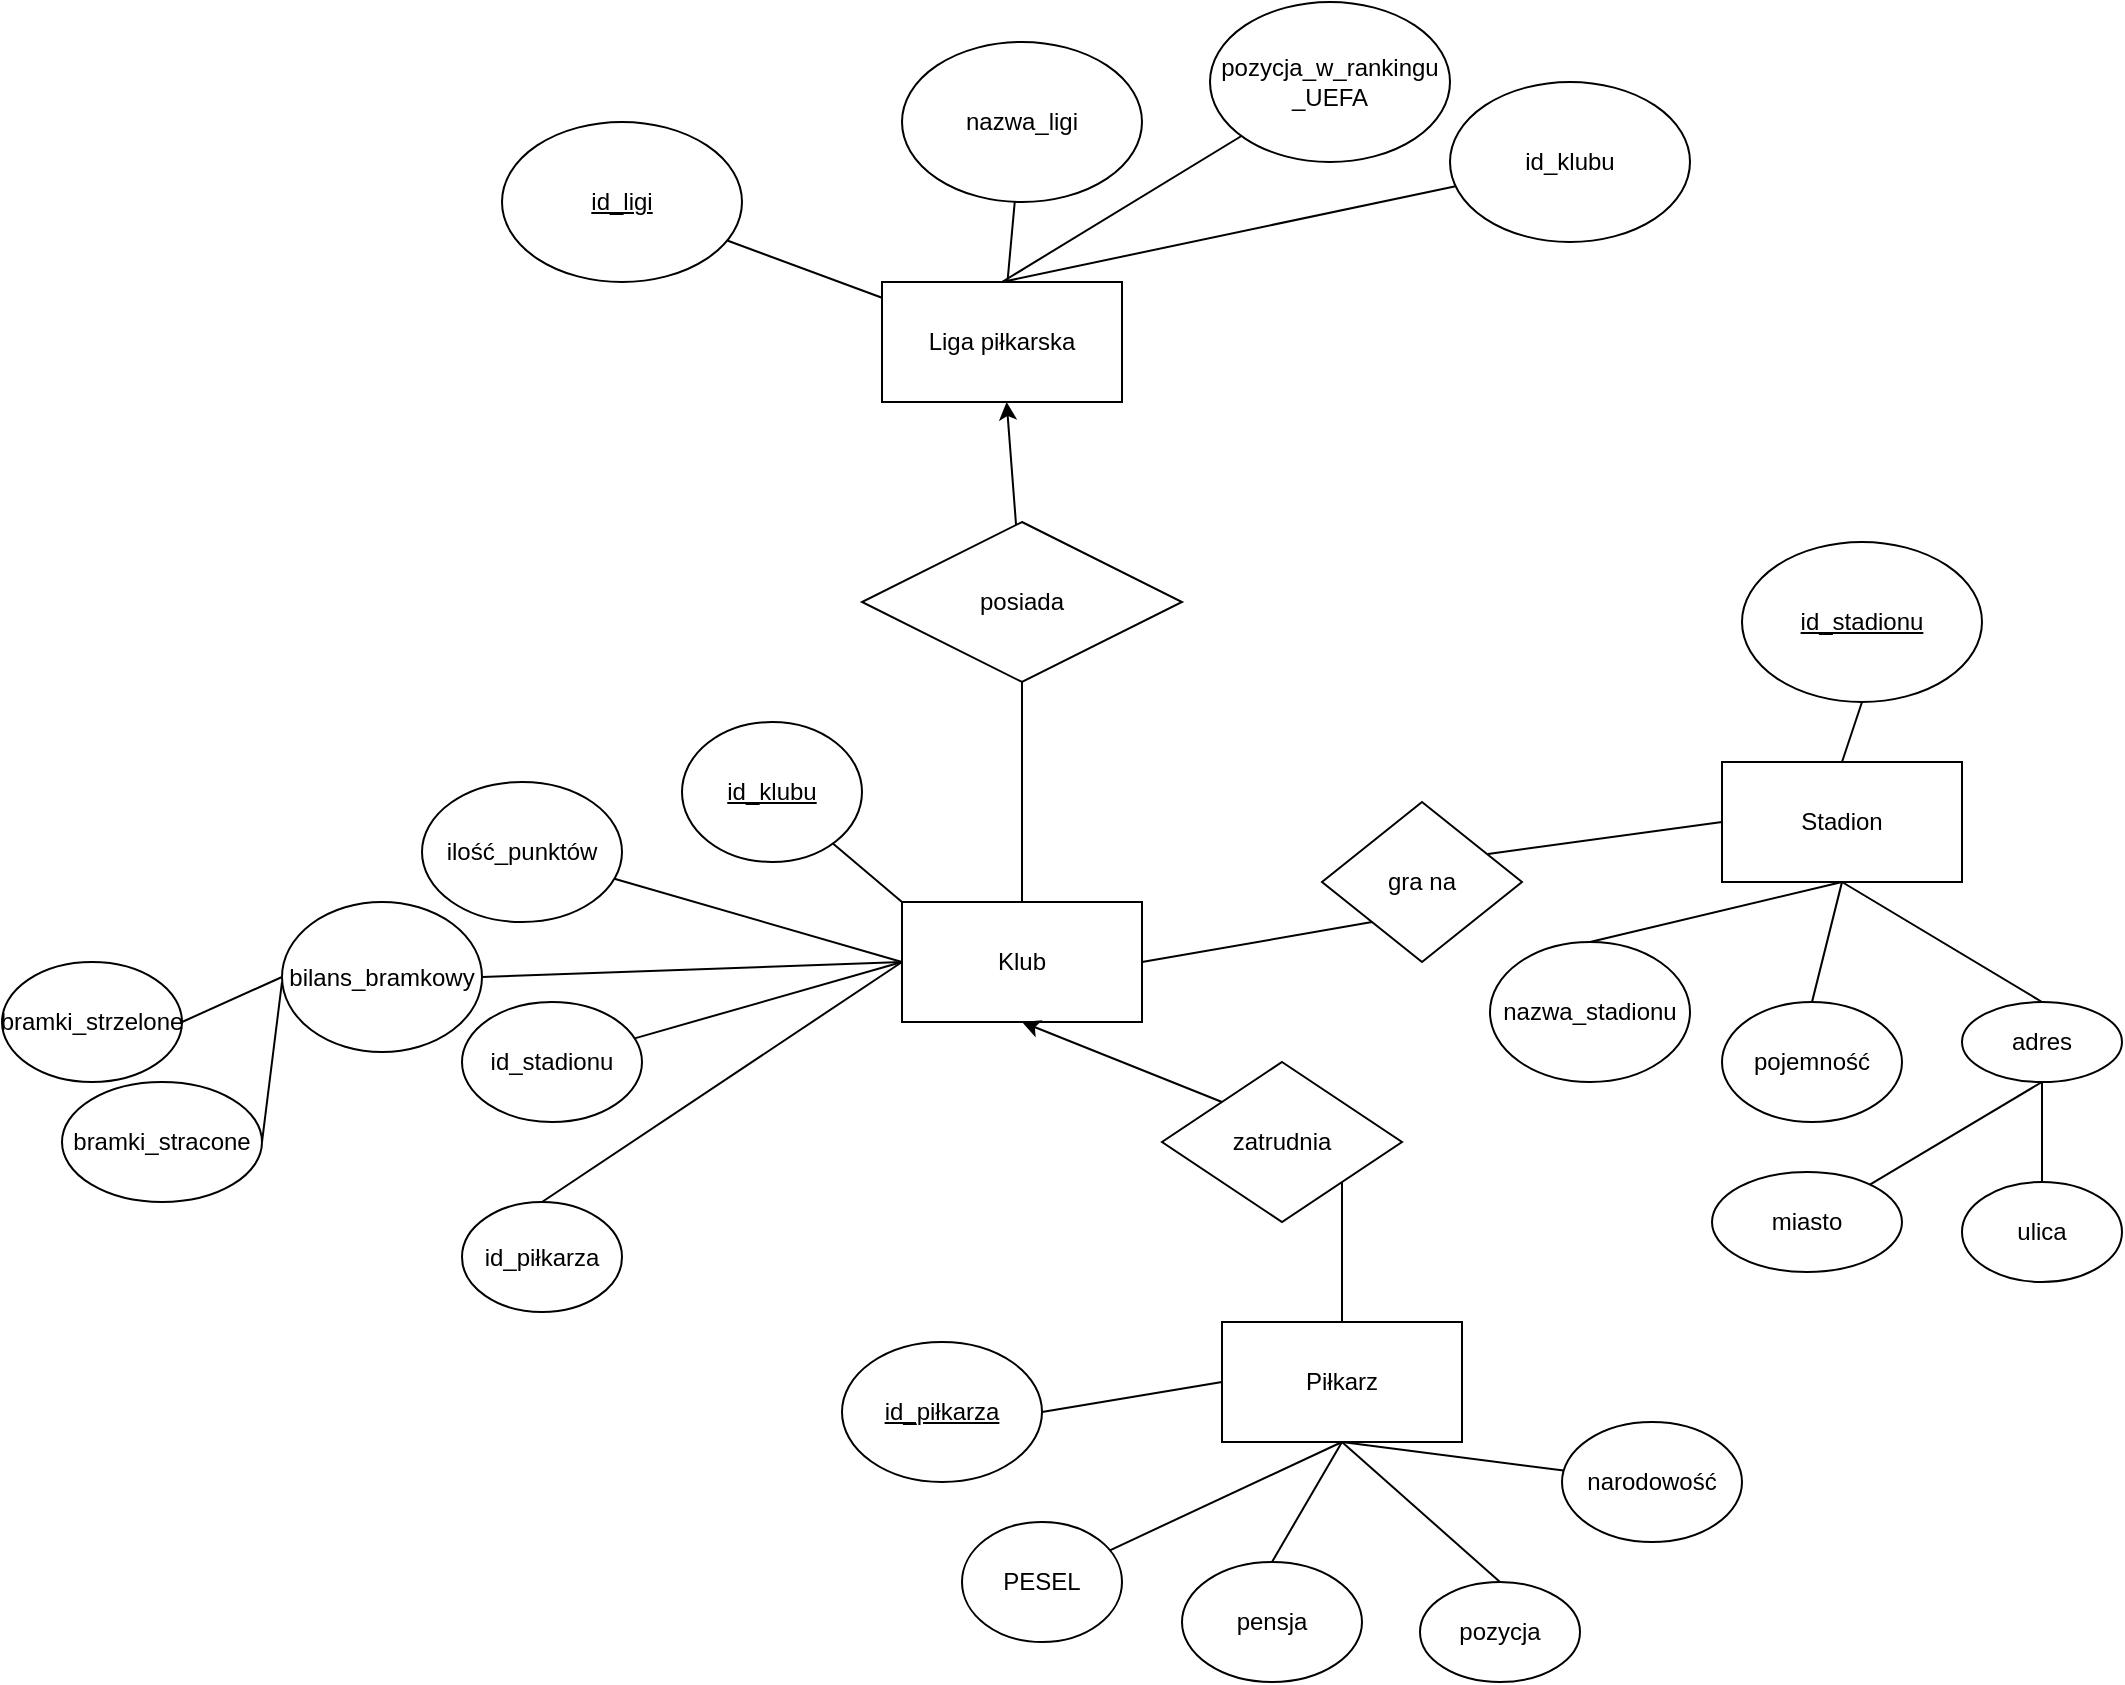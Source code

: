 <mxfile version="12.9.12" type="github"><diagram id="5ONKnq-ZMFjKj-VnmvR9" name="Page-1"><mxGraphModel dx="2009" dy="732" grid="1" gridSize="10" guides="1" tooltips="1" connect="1" arrows="1" fold="1" page="1" pageScale="1" pageWidth="827" pageHeight="1169" math="0" shadow="0"><root><mxCell id="0"/><mxCell id="1" parent="0"/><mxCell id="h5Q6pIqiVLVkdmSP8fmn-1" value="Liga piłkarska" style="rounded=0;whiteSpace=wrap;html=1;" vertex="1" parent="1"><mxGeometry x="190" y="140" width="120" height="60" as="geometry"/></mxCell><mxCell id="h5Q6pIqiVLVkdmSP8fmn-2" value="&lt;u&gt;id_ligi&lt;/u&gt;" style="ellipse;whiteSpace=wrap;html=1;" vertex="1" parent="1"><mxGeometry y="60" width="120" height="80" as="geometry"/></mxCell><mxCell id="h5Q6pIqiVLVkdmSP8fmn-4" value="" style="endArrow=none;html=1;" edge="1" parent="1" source="h5Q6pIqiVLVkdmSP8fmn-2" target="h5Q6pIqiVLVkdmSP8fmn-1"><mxGeometry width="50" height="50" relative="1" as="geometry"><mxPoint x="390" y="450" as="sourcePoint"/><mxPoint x="440" y="400" as="targetPoint"/></mxGeometry></mxCell><mxCell id="h5Q6pIqiVLVkdmSP8fmn-5" value="Klub" style="rounded=0;whiteSpace=wrap;html=1;" vertex="1" parent="1"><mxGeometry x="200" y="450" width="120" height="60" as="geometry"/></mxCell><mxCell id="h5Q6pIqiVLVkdmSP8fmn-6" value="Piłkarz" style="rounded=0;whiteSpace=wrap;html=1;" vertex="1" parent="1"><mxGeometry x="360" y="660" width="120" height="60" as="geometry"/></mxCell><mxCell id="h5Q6pIqiVLVkdmSP8fmn-7" value="Stadion" style="rounded=0;whiteSpace=wrap;html=1;" vertex="1" parent="1"><mxGeometry x="610" y="380" width="120" height="60" as="geometry"/></mxCell><mxCell id="h5Q6pIqiVLVkdmSP8fmn-8" value="nazwa_ligi" style="ellipse;whiteSpace=wrap;html=1;" vertex="1" parent="1"><mxGeometry x="200" y="20" width="120" height="80" as="geometry"/></mxCell><mxCell id="h5Q6pIqiVLVkdmSP8fmn-9" value="pozycja_w_rankingu&lt;br&gt;_UEFA" style="ellipse;whiteSpace=wrap;html=1;" vertex="1" parent="1"><mxGeometry x="354" width="120" height="80" as="geometry"/></mxCell><mxCell id="h5Q6pIqiVLVkdmSP8fmn-10" value="" style="endArrow=none;html=1;" edge="1" parent="1" source="h5Q6pIqiVLVkdmSP8fmn-1" target="h5Q6pIqiVLVkdmSP8fmn-8"><mxGeometry width="50" height="50" relative="1" as="geometry"><mxPoint x="390" y="350" as="sourcePoint"/><mxPoint x="440" y="300" as="targetPoint"/></mxGeometry></mxCell><mxCell id="h5Q6pIqiVLVkdmSP8fmn-11" value="" style="endArrow=none;html=1;exitX=0.5;exitY=0;exitDx=0;exitDy=0;" edge="1" parent="1" source="h5Q6pIqiVLVkdmSP8fmn-1" target="h5Q6pIqiVLVkdmSP8fmn-9"><mxGeometry width="50" height="50" relative="1" as="geometry"><mxPoint x="390" y="350" as="sourcePoint"/><mxPoint x="440" y="300" as="targetPoint"/></mxGeometry></mxCell><mxCell id="h5Q6pIqiVLVkdmSP8fmn-12" value="id_klubu" style="ellipse;whiteSpace=wrap;html=1;" vertex="1" parent="1"><mxGeometry x="474" y="40" width="120" height="80" as="geometry"/></mxCell><mxCell id="h5Q6pIqiVLVkdmSP8fmn-13" value="" style="endArrow=none;html=1;exitX=0.5;exitY=0;exitDx=0;exitDy=0;" edge="1" parent="1" source="h5Q6pIqiVLVkdmSP8fmn-1" target="h5Q6pIqiVLVkdmSP8fmn-12"><mxGeometry width="50" height="50" relative="1" as="geometry"><mxPoint x="390" y="350" as="sourcePoint"/><mxPoint x="440" y="300" as="targetPoint"/></mxGeometry></mxCell><mxCell id="h5Q6pIqiVLVkdmSP8fmn-14" value="posiada" style="rhombus;whiteSpace=wrap;html=1;" vertex="1" parent="1"><mxGeometry x="180" y="260" width="160" height="80" as="geometry"/></mxCell><mxCell id="h5Q6pIqiVLVkdmSP8fmn-15" value="" style="endArrow=classic;html=1;" edge="1" parent="1" source="h5Q6pIqiVLVkdmSP8fmn-14" target="h5Q6pIqiVLVkdmSP8fmn-1"><mxGeometry width="50" height="50" relative="1" as="geometry"><mxPoint x="390" y="350" as="sourcePoint"/><mxPoint x="440" y="300" as="targetPoint"/></mxGeometry></mxCell><mxCell id="h5Q6pIqiVLVkdmSP8fmn-16" value="" style="endArrow=none;html=1;entryX=0.5;entryY=1;entryDx=0;entryDy=0;exitX=0.5;exitY=0;exitDx=0;exitDy=0;" edge="1" parent="1" source="h5Q6pIqiVLVkdmSP8fmn-5" target="h5Q6pIqiVLVkdmSP8fmn-14"><mxGeometry width="50" height="50" relative="1" as="geometry"><mxPoint x="390" y="450" as="sourcePoint"/><mxPoint x="440" y="400" as="targetPoint"/></mxGeometry></mxCell><mxCell id="h5Q6pIqiVLVkdmSP8fmn-17" value="&lt;u&gt;id_klubu&lt;/u&gt;" style="ellipse;whiteSpace=wrap;html=1;" vertex="1" parent="1"><mxGeometry x="90" y="360" width="90" height="70" as="geometry"/></mxCell><mxCell id="h5Q6pIqiVLVkdmSP8fmn-19" value="id_stadionu" style="ellipse;whiteSpace=wrap;html=1;" vertex="1" parent="1"><mxGeometry x="-20" y="500" width="90" height="60" as="geometry"/></mxCell><mxCell id="h5Q6pIqiVLVkdmSP8fmn-20" value="id_piłkarza" style="ellipse;whiteSpace=wrap;html=1;" vertex="1" parent="1"><mxGeometry x="-20" y="600" width="80" height="55" as="geometry"/></mxCell><mxCell id="h5Q6pIqiVLVkdmSP8fmn-21" value="ilość_punktów" style="ellipse;whiteSpace=wrap;html=1;" vertex="1" parent="1"><mxGeometry x="-40" y="390" width="100" height="70" as="geometry"/></mxCell><mxCell id="h5Q6pIqiVLVkdmSP8fmn-22" value="bilans_bramkowy" style="ellipse;whiteSpace=wrap;html=1;" vertex="1" parent="1"><mxGeometry x="-110" y="450" width="100" height="75" as="geometry"/></mxCell><mxCell id="h5Q6pIqiVLVkdmSP8fmn-23" value="" style="endArrow=none;html=1;exitX=0;exitY=0;exitDx=0;exitDy=0;" edge="1" parent="1" source="h5Q6pIqiVLVkdmSP8fmn-5" target="h5Q6pIqiVLVkdmSP8fmn-17"><mxGeometry width="50" height="50" relative="1" as="geometry"><mxPoint x="390" y="450" as="sourcePoint"/><mxPoint x="440" y="400" as="targetPoint"/></mxGeometry></mxCell><mxCell id="h5Q6pIqiVLVkdmSP8fmn-25" value="" style="endArrow=none;html=1;entryX=0;entryY=0.5;entryDx=0;entryDy=0;" edge="1" parent="1" source="h5Q6pIqiVLVkdmSP8fmn-21" target="h5Q6pIqiVLVkdmSP8fmn-5"><mxGeometry width="50" height="50" relative="1" as="geometry"><mxPoint x="390" y="450" as="sourcePoint"/><mxPoint x="440" y="400" as="targetPoint"/></mxGeometry></mxCell><mxCell id="h5Q6pIqiVLVkdmSP8fmn-26" value="" style="endArrow=none;html=1;exitX=1;exitY=0.5;exitDx=0;exitDy=0;entryX=0;entryY=0.5;entryDx=0;entryDy=0;" edge="1" parent="1" source="h5Q6pIqiVLVkdmSP8fmn-22" target="h5Q6pIqiVLVkdmSP8fmn-5"><mxGeometry width="50" height="50" relative="1" as="geometry"><mxPoint x="390" y="450" as="sourcePoint"/><mxPoint x="440" y="400" as="targetPoint"/></mxGeometry></mxCell><mxCell id="h5Q6pIqiVLVkdmSP8fmn-27" value="" style="endArrow=none;html=1;entryX=0;entryY=0.5;entryDx=0;entryDy=0;" edge="1" parent="1" source="h5Q6pIqiVLVkdmSP8fmn-19" target="h5Q6pIqiVLVkdmSP8fmn-5"><mxGeometry width="50" height="50" relative="1" as="geometry"><mxPoint x="390" y="450" as="sourcePoint"/><mxPoint x="440" y="400" as="targetPoint"/></mxGeometry></mxCell><mxCell id="h5Q6pIqiVLVkdmSP8fmn-28" value="" style="endArrow=none;html=1;exitX=0.5;exitY=0;exitDx=0;exitDy=0;entryX=0;entryY=0.5;entryDx=0;entryDy=0;" edge="1" parent="1" source="h5Q6pIqiVLVkdmSP8fmn-20" target="h5Q6pIqiVLVkdmSP8fmn-5"><mxGeometry width="50" height="50" relative="1" as="geometry"><mxPoint x="390" y="450" as="sourcePoint"/><mxPoint x="76.109" y="619.749" as="targetPoint"/></mxGeometry></mxCell><mxCell id="h5Q6pIqiVLVkdmSP8fmn-29" value="&lt;u&gt;id_piłkarza&lt;/u&gt;" style="ellipse;whiteSpace=wrap;html=1;" vertex="1" parent="1"><mxGeometry x="170" y="670" width="100" height="70" as="geometry"/></mxCell><mxCell id="h5Q6pIqiVLVkdmSP8fmn-30" value="" style="endArrow=none;html=1;exitX=0;exitY=0.5;exitDx=0;exitDy=0;" edge="1" parent="1" source="h5Q6pIqiVLVkdmSP8fmn-6"><mxGeometry width="50" height="50" relative="1" as="geometry"><mxPoint x="390" y="550" as="sourcePoint"/><mxPoint x="270" y="705" as="targetPoint"/></mxGeometry></mxCell><mxCell id="h5Q6pIqiVLVkdmSP8fmn-31" value="PESEL" style="ellipse;whiteSpace=wrap;html=1;" vertex="1" parent="1"><mxGeometry x="230" y="760" width="80" height="60" as="geometry"/></mxCell><mxCell id="h5Q6pIqiVLVkdmSP8fmn-33" value="pensja" style="ellipse;whiteSpace=wrap;html=1;" vertex="1" parent="1"><mxGeometry x="340" y="780" width="90" height="60" as="geometry"/></mxCell><mxCell id="h5Q6pIqiVLVkdmSP8fmn-34" value="pozycja" style="ellipse;whiteSpace=wrap;html=1;" vertex="1" parent="1"><mxGeometry x="459" y="790" width="80" height="50" as="geometry"/></mxCell><mxCell id="h5Q6pIqiVLVkdmSP8fmn-35" value="" style="endArrow=none;html=1;entryX=0.5;entryY=0;entryDx=0;entryDy=0;exitX=0.5;exitY=1;exitDx=0;exitDy=0;" edge="1" parent="1" source="h5Q6pIqiVLVkdmSP8fmn-6" target="h5Q6pIqiVLVkdmSP8fmn-33"><mxGeometry width="50" height="50" relative="1" as="geometry"><mxPoint x="390" y="650" as="sourcePoint"/><mxPoint x="440" y="600" as="targetPoint"/></mxGeometry></mxCell><mxCell id="h5Q6pIqiVLVkdmSP8fmn-36" value="" style="endArrow=none;html=1;exitX=0.5;exitY=1;exitDx=0;exitDy=0;" edge="1" parent="1" source="h5Q6pIqiVLVkdmSP8fmn-6" target="h5Q6pIqiVLVkdmSP8fmn-31"><mxGeometry width="50" height="50" relative="1" as="geometry"><mxPoint x="390" y="650" as="sourcePoint"/><mxPoint x="440" y="600" as="targetPoint"/></mxGeometry></mxCell><mxCell id="h5Q6pIqiVLVkdmSP8fmn-38" value="" style="endArrow=none;html=1;entryX=0.5;entryY=0;entryDx=0;entryDy=0;exitX=0.5;exitY=1;exitDx=0;exitDy=0;" edge="1" parent="1" source="h5Q6pIqiVLVkdmSP8fmn-6" target="h5Q6pIqiVLVkdmSP8fmn-34"><mxGeometry width="50" height="50" relative="1" as="geometry"><mxPoint x="390" y="650" as="sourcePoint"/><mxPoint x="440" y="600" as="targetPoint"/></mxGeometry></mxCell><mxCell id="h5Q6pIqiVLVkdmSP8fmn-40" value="gra na" style="rhombus;whiteSpace=wrap;html=1;" vertex="1" parent="1"><mxGeometry x="410" y="400" width="100" height="80" as="geometry"/></mxCell><mxCell id="h5Q6pIqiVLVkdmSP8fmn-41" value="" style="endArrow=none;html=1;exitX=1;exitY=0.5;exitDx=0;exitDy=0;entryX=0;entryY=1;entryDx=0;entryDy=0;" edge="1" parent="1" source="h5Q6pIqiVLVkdmSP8fmn-5" target="h5Q6pIqiVLVkdmSP8fmn-40"><mxGeometry width="50" height="50" relative="1" as="geometry"><mxPoint x="390" y="450" as="sourcePoint"/><mxPoint x="440" y="400" as="targetPoint"/></mxGeometry></mxCell><mxCell id="h5Q6pIqiVLVkdmSP8fmn-42" value="" style="endArrow=none;html=1;entryX=0;entryY=0.5;entryDx=0;entryDy=0;exitX=0.83;exitY=0.325;exitDx=0;exitDy=0;exitPerimeter=0;" edge="1" parent="1" source="h5Q6pIqiVLVkdmSP8fmn-40" target="h5Q6pIqiVLVkdmSP8fmn-7"><mxGeometry width="50" height="50" relative="1" as="geometry"><mxPoint x="390" y="450" as="sourcePoint"/><mxPoint x="440" y="400" as="targetPoint"/></mxGeometry></mxCell><mxCell id="h5Q6pIqiVLVkdmSP8fmn-43" value="zatrudnia" style="rhombus;whiteSpace=wrap;html=1;" vertex="1" parent="1"><mxGeometry x="330" y="530" width="120" height="80" as="geometry"/></mxCell><mxCell id="h5Q6pIqiVLVkdmSP8fmn-44" value="" style="endArrow=none;html=1;entryX=0.5;entryY=0;entryDx=0;entryDy=0;exitX=1;exitY=1;exitDx=0;exitDy=0;" edge="1" parent="1" source="h5Q6pIqiVLVkdmSP8fmn-43" target="h5Q6pIqiVLVkdmSP8fmn-6"><mxGeometry width="50" height="50" relative="1" as="geometry"><mxPoint x="390" y="550" as="sourcePoint"/><mxPoint x="440" y="500" as="targetPoint"/></mxGeometry></mxCell><mxCell id="h5Q6pIqiVLVkdmSP8fmn-45" value="" style="endArrow=classic;html=1;entryX=0.5;entryY=1;entryDx=0;entryDy=0;exitX=0;exitY=0;exitDx=0;exitDy=0;" edge="1" parent="1" source="h5Q6pIqiVLVkdmSP8fmn-43" target="h5Q6pIqiVLVkdmSP8fmn-5"><mxGeometry width="50" height="50" relative="1" as="geometry"><mxPoint x="390" y="550" as="sourcePoint"/><mxPoint x="440" y="500" as="targetPoint"/></mxGeometry></mxCell><mxCell id="h5Q6pIqiVLVkdmSP8fmn-46" value="&lt;u&gt;id_stadionu&lt;/u&gt;" style="ellipse;whiteSpace=wrap;html=1;" vertex="1" parent="1"><mxGeometry x="620" y="270" width="120" height="80" as="geometry"/></mxCell><mxCell id="h5Q6pIqiVLVkdmSP8fmn-52" value="nazwa_stadionu" style="ellipse;whiteSpace=wrap;html=1;" vertex="1" parent="1"><mxGeometry x="494" y="470" width="100" height="70" as="geometry"/></mxCell><mxCell id="h5Q6pIqiVLVkdmSP8fmn-53" value="pojemność" style="ellipse;whiteSpace=wrap;html=1;" vertex="1" parent="1"><mxGeometry x="610" y="500" width="90" height="60" as="geometry"/></mxCell><mxCell id="h5Q6pIqiVLVkdmSP8fmn-54" value="" style="endArrow=none;html=1;entryX=0.5;entryY=1;entryDx=0;entryDy=0;exitX=0.5;exitY=0;exitDx=0;exitDy=0;" edge="1" parent="1" source="h5Q6pIqiVLVkdmSP8fmn-52" target="h5Q6pIqiVLVkdmSP8fmn-7"><mxGeometry width="50" height="50" relative="1" as="geometry"><mxPoint x="390" y="550" as="sourcePoint"/><mxPoint x="440" y="500" as="targetPoint"/></mxGeometry></mxCell><mxCell id="h5Q6pIqiVLVkdmSP8fmn-55" value="" style="endArrow=none;html=1;entryX=0.5;entryY=1;entryDx=0;entryDy=0;exitX=0.5;exitY=0;exitDx=0;exitDy=0;" edge="1" parent="1" source="h5Q6pIqiVLVkdmSP8fmn-53" target="h5Q6pIqiVLVkdmSP8fmn-7"><mxGeometry width="50" height="50" relative="1" as="geometry"><mxPoint x="390" y="550" as="sourcePoint"/><mxPoint x="440" y="500" as="targetPoint"/></mxGeometry></mxCell><mxCell id="h5Q6pIqiVLVkdmSP8fmn-56" value="adres" style="ellipse;whiteSpace=wrap;html=1;" vertex="1" parent="1"><mxGeometry x="730" y="500" width="80" height="40" as="geometry"/></mxCell><mxCell id="h5Q6pIqiVLVkdmSP8fmn-57" value="" style="endArrow=none;html=1;entryX=0.5;entryY=1;entryDx=0;entryDy=0;exitX=0.5;exitY=0;exitDx=0;exitDy=0;" edge="1" parent="1" source="h5Q6pIqiVLVkdmSP8fmn-56" target="h5Q6pIqiVLVkdmSP8fmn-7"><mxGeometry width="50" height="50" relative="1" as="geometry"><mxPoint x="390" y="550" as="sourcePoint"/><mxPoint x="440" y="500" as="targetPoint"/></mxGeometry></mxCell><mxCell id="h5Q6pIqiVLVkdmSP8fmn-58" value="miasto" style="ellipse;whiteSpace=wrap;html=1;" vertex="1" parent="1"><mxGeometry x="605" y="585" width="95" height="50" as="geometry"/></mxCell><mxCell id="h5Q6pIqiVLVkdmSP8fmn-59" value="ulica" style="ellipse;whiteSpace=wrap;html=1;" vertex="1" parent="1"><mxGeometry x="730" y="590" width="80" height="50" as="geometry"/></mxCell><mxCell id="h5Q6pIqiVLVkdmSP8fmn-60" value="" style="endArrow=none;html=1;entryX=0.5;entryY=1;entryDx=0;entryDy=0;" edge="1" parent="1" source="h5Q6pIqiVLVkdmSP8fmn-58" target="h5Q6pIqiVLVkdmSP8fmn-56"><mxGeometry width="50" height="50" relative="1" as="geometry"><mxPoint x="390" y="550" as="sourcePoint"/><mxPoint x="440" y="500" as="targetPoint"/></mxGeometry></mxCell><mxCell id="h5Q6pIqiVLVkdmSP8fmn-61" value="" style="endArrow=none;html=1;entryX=0.5;entryY=0;entryDx=0;entryDy=0;exitX=0.5;exitY=1;exitDx=0;exitDy=0;" edge="1" parent="1" source="h5Q6pIqiVLVkdmSP8fmn-56" target="h5Q6pIqiVLVkdmSP8fmn-59"><mxGeometry width="50" height="50" relative="1" as="geometry"><mxPoint x="390" y="550" as="sourcePoint"/><mxPoint x="440" y="500" as="targetPoint"/></mxGeometry></mxCell><mxCell id="h5Q6pIqiVLVkdmSP8fmn-62" value="" style="endArrow=none;html=1;entryX=0.5;entryY=1;entryDx=0;entryDy=0;exitX=0.5;exitY=0;exitDx=0;exitDy=0;" edge="1" parent="1" source="h5Q6pIqiVLVkdmSP8fmn-7" target="h5Q6pIqiVLVkdmSP8fmn-46"><mxGeometry width="50" height="50" relative="1" as="geometry"><mxPoint x="390" y="550" as="sourcePoint"/><mxPoint x="440" y="500" as="targetPoint"/></mxGeometry></mxCell><mxCell id="h5Q6pIqiVLVkdmSP8fmn-63" value="narodowość" style="ellipse;whiteSpace=wrap;html=1;" vertex="1" parent="1"><mxGeometry x="530" y="710" width="90" height="60" as="geometry"/></mxCell><mxCell id="h5Q6pIqiVLVkdmSP8fmn-64" value="" style="endArrow=none;html=1;" edge="1" parent="1" target="h5Q6pIqiVLVkdmSP8fmn-63"><mxGeometry width="50" height="50" relative="1" as="geometry"><mxPoint x="420" y="720" as="sourcePoint"/><mxPoint x="440" y="500" as="targetPoint"/></mxGeometry></mxCell><mxCell id="h5Q6pIqiVLVkdmSP8fmn-65" value="bramki_strzelone" style="ellipse;whiteSpace=wrap;html=1;" vertex="1" parent="1"><mxGeometry x="-250" y="480" width="90" height="60" as="geometry"/></mxCell><mxCell id="h5Q6pIqiVLVkdmSP8fmn-66" value="" style="endArrow=none;html=1;exitX=1;exitY=0.5;exitDx=0;exitDy=0;entryX=0;entryY=0.5;entryDx=0;entryDy=0;" edge="1" parent="1" source="h5Q6pIqiVLVkdmSP8fmn-65" target="h5Q6pIqiVLVkdmSP8fmn-22"><mxGeometry width="50" height="50" relative="1" as="geometry"><mxPoint x="270" y="550" as="sourcePoint"/><mxPoint x="320" y="500" as="targetPoint"/></mxGeometry></mxCell><mxCell id="h5Q6pIqiVLVkdmSP8fmn-67" value="bramki_stracone" style="ellipse;whiteSpace=wrap;html=1;" vertex="1" parent="1"><mxGeometry x="-220" y="540" width="100" height="60" as="geometry"/></mxCell><mxCell id="h5Q6pIqiVLVkdmSP8fmn-68" value="" style="endArrow=none;html=1;exitX=1;exitY=0.5;exitDx=0;exitDy=0;" edge="1" parent="1" source="h5Q6pIqiVLVkdmSP8fmn-67"><mxGeometry width="50" height="50" relative="1" as="geometry"><mxPoint x="270" y="550" as="sourcePoint"/><mxPoint x="-110" y="490" as="targetPoint"/></mxGeometry></mxCell></root></mxGraphModel></diagram></mxfile>
